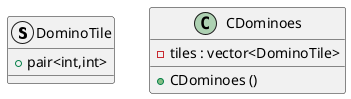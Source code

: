 @startuml

struct DominoTile
{
    + pair<int,int>
}

class CDominoes
{
    + CDominoes ()
    - tiles : vector<DominoTile>
}

@enduml